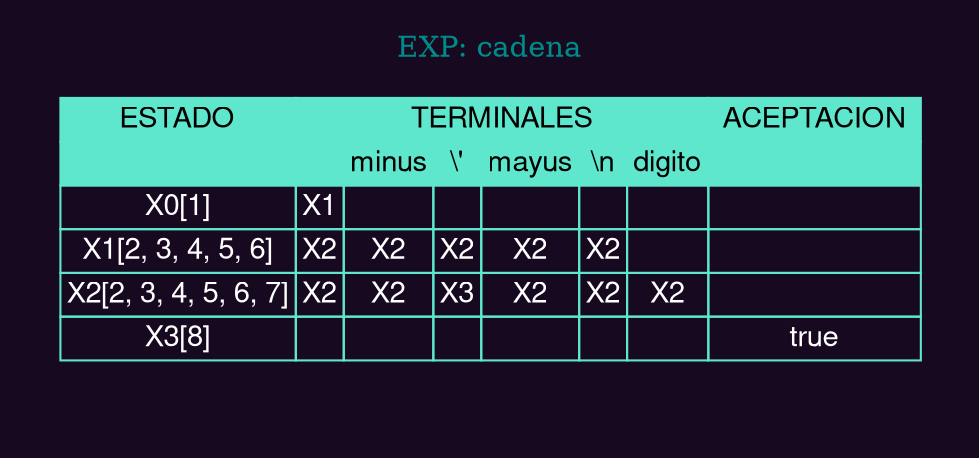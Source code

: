 digraph G {

    fontcolor="cyan4"
    bgcolor="#170920"
    node [fontname="Helvetica,Arial,sans-serif", shape=none, ordering="in"]
    label=" "

    subgraph cluster01{
        color="#170920"
        label="EXP: cadena"
        n0 [label = <
                <table border="0" cellspacing="0" cellborder="1" color="#5ee7cd">
                    <tr>
                    <td  align="center" bgcolor="#5ee7cd"><font color="black"> ESTADO </font></td>
                    <td  colspan="6" align="center" bgcolor="#5ee7cd"><font color="black"> TERMINALES </font></td>
                    <td  align="center" bgcolor="#5ee7cd"><font color="black"> ACEPTACION </font></td>
                    </tr>
                    <tr>
                    <td  align="center" bgcolor="#5ee7cd"><font color="black">  </font></td>
                    <td  align="center" bgcolor="#5ee7cd"><font color="black"> </font></td>
                    <td  align="center" bgcolor="#5ee7cd"><font color="black">minus</font></td>
                    <td  align="center" bgcolor="#5ee7cd"><font color="black">\'</font></td>
                    <td  align="center" bgcolor="#5ee7cd"><font color="black">mayus</font></td>
                    <td  align="center" bgcolor="#5ee7cd"><font color="black">\n</font></td>
                    <td  align="center" bgcolor="#5ee7cd"><font color="black">digito</font></td>
                    <td  align="center" bgcolor="#5ee7cd"><font color="black">  </font></td>
                    </tr>
<tr>
                    <td><font color="white" align="center">X0[1]</font></td>
                    <td align="center"><font color="white">X1</font></td>
                    <td align="center"><font color="white"> </font></td>
                    <td align="center"><font color="white"> </font></td>
                    <td align="center"><font color="white"> </font></td>
                    <td align="center"><font color="white"> </font></td>
                    <td align="center"><font color="white"> </font></td>
                    <td ><font color="white" align="center"> </font></td>
                    </tr><tr>
                    <td><font color="white" align="center">X1[2, 3, 4, 5, 6]</font></td>
                    <td align="center"><font color="white">X2</font></td>
                    <td align="center"><font color="white">X2</font></td>
                    <td align="center"><font color="white">X2</font></td>
                    <td align="center"><font color="white">X2</font></td>
                    <td align="center"><font color="white">X2</font></td>
                    <td align="center"><font color="white"> </font></td>
                    <td ><font color="white" align="center"> </font></td>
                    </tr><tr>
                    <td><font color="white" align="center">X2[2, 3, 4, 5, 6, 7]</font></td>
                    <td align="center"><font color="white">X2</font></td>
                    <td align="center"><font color="white">X2</font></td>
                    <td align="center"><font color="white">X3</font></td>
                    <td align="center"><font color="white">X2</font></td>
                    <td align="center"><font color="white">X2</font></td>
                    <td align="center"><font color="white">X2</font></td>
                    <td ><font color="white" align="center"> </font></td>
                    </tr><tr>
                    <td><font color="white" align="center">X3[8]</font></td>
                    <td align="center"><font color="white"> </font></td>
                    <td align="center"><font color="white"> </font></td>
                    <td align="center"><font color="white"> </font></td>
                    <td align="center"><font color="white"> </font></td>
                    <td align="center"><font color="white"> </font></td>
                    <td align="center"><font color="white"> </font></td>
                    <td ><font color="white" align="center">true</font></td>
                    </tr>                </table>
        > ] ; 
    }
}
